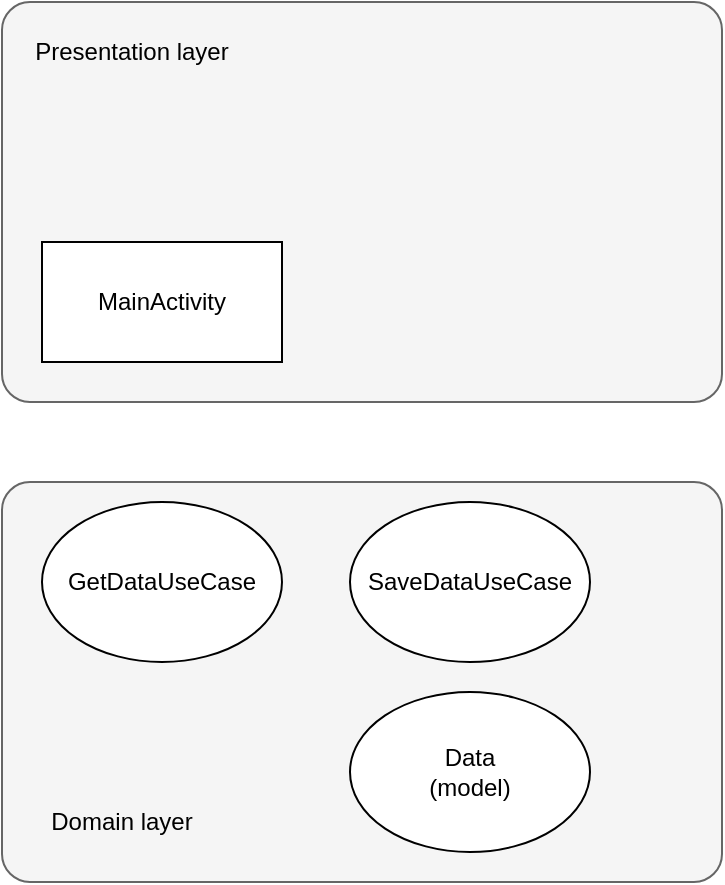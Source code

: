 <mxfile version="19.0.3" type="device"><diagram id="C5RBs43oDa-KdzZeNtuy" name="Page-1"><mxGraphModel dx="823" dy="584" grid="1" gridSize="10" guides="1" tooltips="1" connect="1" arrows="1" fold="1" page="1" pageScale="1" pageWidth="827" pageHeight="1169" math="0" shadow="0"><root><mxCell id="WIyWlLk6GJQsqaUBKTNV-0"/><mxCell id="WIyWlLk6GJQsqaUBKTNV-1" parent="WIyWlLk6GJQsqaUBKTNV-0"/><mxCell id="5rDhjqOBMVXikpMY1dIl-9" value="" style="group;rounded=1;arcSize=7;fillColor=#f5f5f5;strokeColor=#666666;container=0;fontColor=#333333;" vertex="1" connectable="0" parent="WIyWlLk6GJQsqaUBKTNV-1"><mxGeometry x="240" y="160" width="360" height="200" as="geometry"/></mxCell><mxCell id="5rDhjqOBMVXikpMY1dIl-0" value="MainActivity" style="rounded=0;whiteSpace=wrap;html=1;" vertex="1" parent="WIyWlLk6GJQsqaUBKTNV-1"><mxGeometry x="260" y="280" width="120" height="60" as="geometry"/></mxCell><mxCell id="5rDhjqOBMVXikpMY1dIl-8" value="Presentation layer&lt;br&gt;" style="text;html=1;strokeColor=none;fillColor=none;align=center;verticalAlign=middle;whiteSpace=wrap;rounded=0;" vertex="1" parent="WIyWlLk6GJQsqaUBKTNV-1"><mxGeometry x="250" y="170" width="110" height="30" as="geometry"/></mxCell><mxCell id="5rDhjqOBMVXikpMY1dIl-11" value="" style="group;rounded=1;arcSize=7;fillColor=#f5f5f5;strokeColor=#666666;container=0;fontColor=#333333;" vertex="1" connectable="0" parent="WIyWlLk6GJQsqaUBKTNV-1"><mxGeometry x="240" y="400" width="360" height="200" as="geometry"/></mxCell><mxCell id="5rDhjqOBMVXikpMY1dIl-12" value="Domain layer" style="text;html=1;strokeColor=none;fillColor=none;align=center;verticalAlign=middle;whiteSpace=wrap;rounded=0;" vertex="1" parent="WIyWlLk6GJQsqaUBKTNV-1"><mxGeometry x="260" y="555" width="80" height="30" as="geometry"/></mxCell><mxCell id="5rDhjqOBMVXikpMY1dIl-14" value="GetDataUseCase" style="ellipse;whiteSpace=wrap;html=1;rounded=1;fillColor=default;gradientColor=none;" vertex="1" parent="WIyWlLk6GJQsqaUBKTNV-1"><mxGeometry x="260" y="410" width="120" height="80" as="geometry"/></mxCell><mxCell id="5rDhjqOBMVXikpMY1dIl-15" value="SaveDataUseCase" style="ellipse;whiteSpace=wrap;html=1;rounded=1;fillColor=default;gradientColor=none;" vertex="1" parent="WIyWlLk6GJQsqaUBKTNV-1"><mxGeometry x="414" y="410" width="120" height="80" as="geometry"/></mxCell><mxCell id="5rDhjqOBMVXikpMY1dIl-16" value="Data&lt;br&gt;(model)" style="ellipse;whiteSpace=wrap;html=1;rounded=1;fillColor=default;gradientColor=none;" vertex="1" parent="WIyWlLk6GJQsqaUBKTNV-1"><mxGeometry x="414" y="505" width="120" height="80" as="geometry"/></mxCell></root></mxGraphModel></diagram></mxfile>